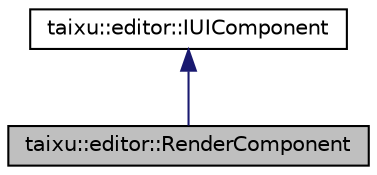 digraph "taixu::editor::RenderComponent"
{
 // LATEX_PDF_SIZE
  edge [fontname="Helvetica",fontsize="10",labelfontname="Helvetica",labelfontsize="10"];
  node [fontname="Helvetica",fontsize="10",shape=record];
  Node1 [label="taixu::editor::RenderComponent",height=0.2,width=0.4,color="black", fillcolor="grey75", style="filled", fontcolor="black",tooltip=" "];
  Node2 -> Node1 [dir="back",color="midnightblue",fontsize="10",style="solid",fontname="Helvetica"];
  Node2 [label="taixu::editor::IUIComponent",height=0.2,width=0.4,color="black", fillcolor="white", style="filled",URL="$classtaixu_1_1editor_1_1IUIComponent.html",tooltip=" "];
}
